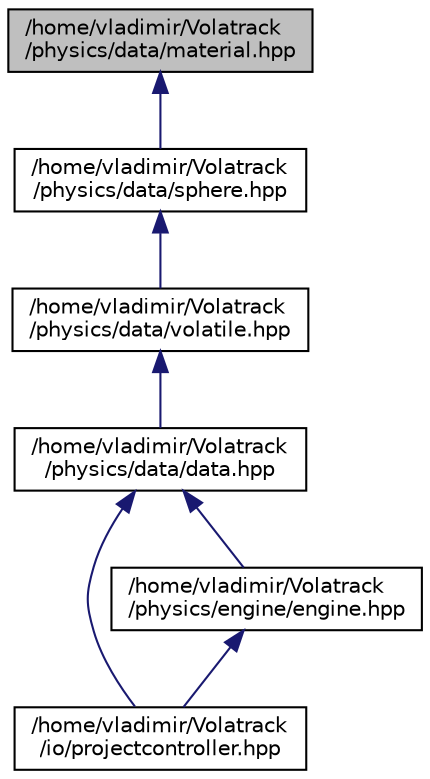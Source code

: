 digraph "/home/vladimir/Volatrack/physics/data/material.hpp"
{
 // LATEX_PDF_SIZE
  edge [fontname="Helvetica",fontsize="10",labelfontname="Helvetica",labelfontsize="10"];
  node [fontname="Helvetica",fontsize="10",shape=record];
  Node1 [label="/home/vladimir/Volatrack\l/physics/data/material.hpp",height=0.2,width=0.4,color="black", fillcolor="grey75", style="filled", fontcolor="black",tooltip=" "];
  Node1 -> Node2 [dir="back",color="midnightblue",fontsize="10",style="solid",fontname="Helvetica"];
  Node2 [label="/home/vladimir/Volatrack\l/physics/data/sphere.hpp",height=0.2,width=0.4,color="black", fillcolor="white", style="filled",URL="$sphere_8hpp.html",tooltip=" "];
  Node2 -> Node3 [dir="back",color="midnightblue",fontsize="10",style="solid",fontname="Helvetica"];
  Node3 [label="/home/vladimir/Volatrack\l/physics/data/volatile.hpp",height=0.2,width=0.4,color="black", fillcolor="white", style="filled",URL="$volatile_8hpp.html",tooltip=" "];
  Node3 -> Node4 [dir="back",color="midnightblue",fontsize="10",style="solid",fontname="Helvetica"];
  Node4 [label="/home/vladimir/Volatrack\l/physics/data/data.hpp",height=0.2,width=0.4,color="black", fillcolor="white", style="filled",URL="$data_8hpp.html",tooltip=" "];
  Node4 -> Node5 [dir="back",color="midnightblue",fontsize="10",style="solid",fontname="Helvetica"];
  Node5 [label="/home/vladimir/Volatrack\l/io/projectcontroller.hpp",height=0.2,width=0.4,color="black", fillcolor="white", style="filled",URL="$projectcontroller_8hpp.html",tooltip=" "];
  Node4 -> Node6 [dir="back",color="midnightblue",fontsize="10",style="solid",fontname="Helvetica"];
  Node6 [label="/home/vladimir/Volatrack\l/physics/engine/engine.hpp",height=0.2,width=0.4,color="black", fillcolor="white", style="filled",URL="$engine_8hpp.html",tooltip=" "];
  Node6 -> Node5 [dir="back",color="midnightblue",fontsize="10",style="solid",fontname="Helvetica"];
}
